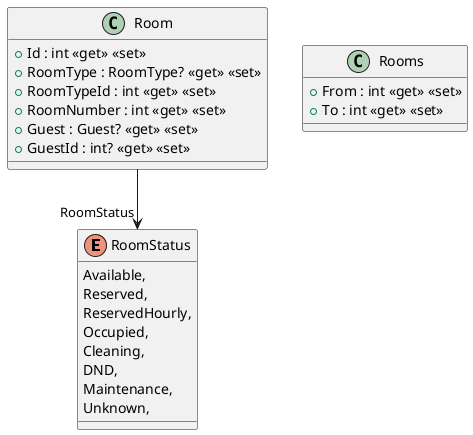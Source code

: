 @startuml
enum RoomStatus {
    Available,
    Reserved,
    ReservedHourly,
    Occupied,
    Cleaning,
    DND,
    Maintenance,
    Unknown,
}
class Rooms {
    + From : int <<get>> <<set>>
    + To : int <<get>> <<set>>
}
class Room {
    + Id : int <<get>> <<set>>
    + RoomType : RoomType? <<get>> <<set>>
    + RoomTypeId : int <<get>> <<set>>
    + RoomNumber : int <<get>> <<set>>
    + Guest : Guest? <<get>> <<set>>
    + GuestId : int? <<get>> <<set>>
}
Room --> "RoomStatus" RoomStatus
@enduml
